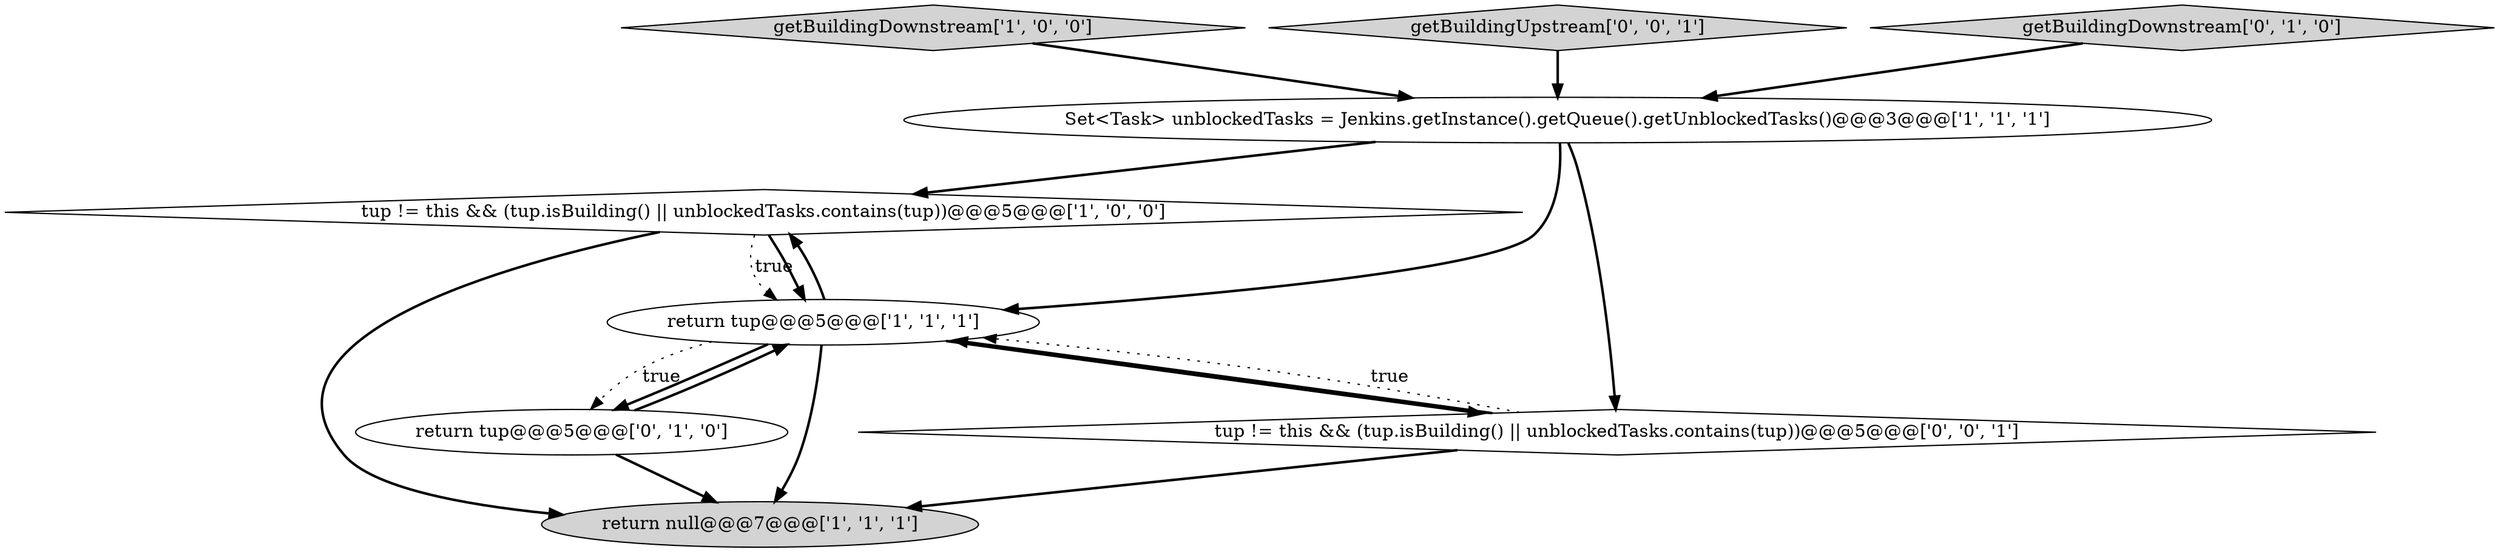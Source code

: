 digraph {
2 [style = filled, label = "tup != this && (tup.isBuilding() || unblockedTasks.contains(tup))@@@5@@@['1', '0', '0']", fillcolor = white, shape = diamond image = "AAA0AAABBB1BBB"];
4 [style = filled, label = "return tup@@@5@@@['1', '1', '1']", fillcolor = white, shape = ellipse image = "AAA0AAABBB1BBB"];
1 [style = filled, label = "getBuildingDownstream['1', '0', '0']", fillcolor = lightgray, shape = diamond image = "AAA0AAABBB1BBB"];
0 [style = filled, label = "Set<Task> unblockedTasks = Jenkins.getInstance().getQueue().getUnblockedTasks()@@@3@@@['1', '1', '1']", fillcolor = white, shape = ellipse image = "AAA0AAABBB1BBB"];
7 [style = filled, label = "getBuildingUpstream['0', '0', '1']", fillcolor = lightgray, shape = diamond image = "AAA0AAABBB3BBB"];
8 [style = filled, label = "tup != this && (tup.isBuilding() || unblockedTasks.contains(tup))@@@5@@@['0', '0', '1']", fillcolor = white, shape = diamond image = "AAA0AAABBB3BBB"];
5 [style = filled, label = "getBuildingDownstream['0', '1', '0']", fillcolor = lightgray, shape = diamond image = "AAA0AAABBB2BBB"];
6 [style = filled, label = "return tup@@@5@@@['0', '1', '0']", fillcolor = white, shape = ellipse image = "AAA0AAABBB2BBB"];
3 [style = filled, label = "return null@@@7@@@['1', '1', '1']", fillcolor = lightgray, shape = ellipse image = "AAA0AAABBB1BBB"];
4->6 [style = dotted, label="true"];
6->3 [style = bold, label=""];
4->3 [style = bold, label=""];
6->4 [style = bold, label=""];
4->8 [style = bold, label=""];
2->4 [style = dotted, label="true"];
7->0 [style = bold, label=""];
4->2 [style = bold, label=""];
1->0 [style = bold, label=""];
8->4 [style = bold, label=""];
5->0 [style = bold, label=""];
0->4 [style = bold, label=""];
2->4 [style = bold, label=""];
4->6 [style = bold, label=""];
8->4 [style = dotted, label="true"];
2->3 [style = bold, label=""];
0->2 [style = bold, label=""];
8->3 [style = bold, label=""];
0->8 [style = bold, label=""];
}
